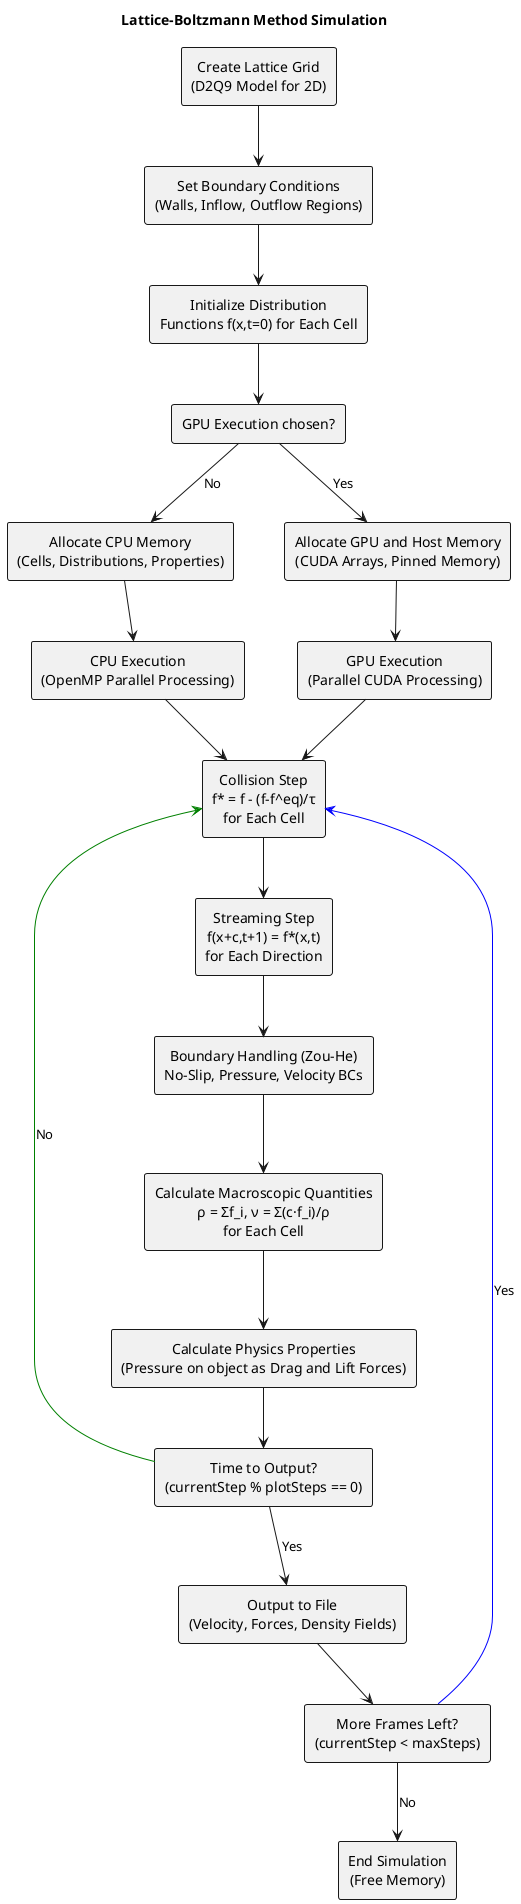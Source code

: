 @startuml LBM_Simulation_Flow
top to bottom direction
skinparam defaultTextAlignment center
skinparam rectangle {
    Shadowing false
    BorderThickness 1
}

title Lattice-Boltzmann Method Simulation

' Add spacing for clarity
skinparam nodesep 50
skinparam ranksep 60

rectangle "Create Lattice Grid\n(D2Q9 Model for 2D)" as grid
rectangle "Set Boundary Conditions\n(Walls, Inflow, Outflow Regions)" as boundary
rectangle "Initialize Distribution\nFunctions f(x,t=0) for Each Cell" as fluidInit
rectangle "GPU Execution chosen?" as gpuDecision

' Memory allocation steps
rectangle "Allocate CPU Memory\n(Cells, Distributions, Properties)" as cpuAlloc
rectangle "Allocate GPU and Host Memory\n(CUDA Arrays, Pinned Memory)" as gpuAlloc

rectangle "CPU Execution\n(OpenMP Parallel Processing)" as cpuSim
rectangle "GPU Execution\n(Parallel CUDA Processing)" as gpuSim

' Simulation steps
rectangle "Collision Step\nf* = f - (f-f^eq)/τ\nfor Each Cell" as collision
rectangle "Streaming Step\nf(x+c,t+1) = f*(x,t)\nfor Each Direction" as streaming
rectangle "Boundary Handling (Zou-He)\nNo-Slip, Pressure, Velocity BCs" as boundaryHandle
rectangle "Calculate Macroscopic Quantities\nρ = Σf_i, ν = Σ(c·f_i)/ρ\nfor Each Cell" as macroCalc
rectangle "Calculate Physics Properties\n(Pressure on object as Drag and Lift Forces)" as physics
rectangle "Time to Output?\n(currentStep % plotSteps == 0)" as timeCheck
rectangle "Output to File\n(Velocity, Forces, Density Fields)" as output
rectangle "More Frames Left?\n(currentStep < maxSteps)" as frameCheck
rectangle "End Simulation\n(Free Memory)" as end

' Create vertical flow
grid -down-> boundary
boundary -down-> fluidInit
fluidInit -down-> gpuDecision

' GPU/CPU path with memory allocation
gpuDecision -down-> gpuAlloc : Yes
gpuDecision -down-> cpuAlloc : No
gpuAlloc -down-> gpuSim
cpuAlloc -down-> cpuSim

gpuSim -down-> collision
cpuSim -down-> collision

' Continue the vertical flow
collision -down-> streaming
streaming -down-> boundaryHandle
boundaryHandle -down-> macroCalc
macroCalc -down-> physics
physics -down-> timeCheck

' Inner loop for multiple steps per frame
timeCheck -[#green]left-> collision : No
timeCheck -down-> output : Yes

output -down-> frameCheck

' Outer loop for multiple frames
frameCheck -[#blue]left-> collision : Yes
frameCheck -down-> end : No

@enduml
